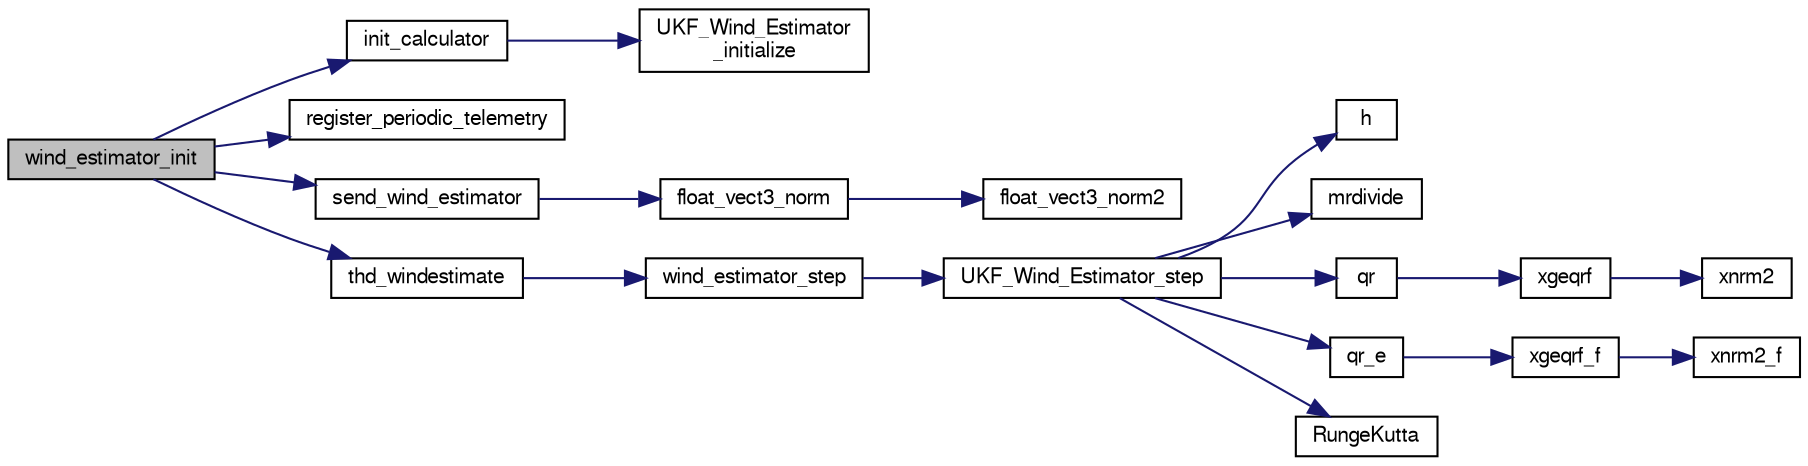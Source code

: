 digraph "wind_estimator_init"
{
  edge [fontname="FreeSans",fontsize="10",labelfontname="FreeSans",labelfontsize="10"];
  node [fontname="FreeSans",fontsize="10",shape=record];
  rankdir="LR";
  Node1 [label="wind_estimator_init",height=0.2,width=0.4,color="black", fillcolor="grey75", style="filled", fontcolor="black"];
  Node1 -> Node2 [color="midnightblue",fontsize="10",style="solid",fontname="FreeSans"];
  Node2 [label="init_calculator",height=0.2,width=0.4,color="black", fillcolor="white", style="filled",URL="$wind__estimator_8c.html#a74cc0278d635a265eaeb50c18bbaf1d4"];
  Node2 -> Node3 [color="midnightblue",fontsize="10",style="solid",fontname="FreeSans"];
  Node3 [label="UKF_Wind_Estimator\l_initialize",height=0.2,width=0.4,color="black", fillcolor="white", style="filled",URL="$UKF__Wind__Estimator_8c.html#a9f980617834e11ccd21d8799b9a54033"];
  Node1 -> Node4 [color="midnightblue",fontsize="10",style="solid",fontname="FreeSans"];
  Node4 [label="register_periodic_telemetry",height=0.2,width=0.4,color="black", fillcolor="white", style="filled",URL="$telemetry_8c.html#a8b8cf43739f06c54d16370c141b541a0",tooltip="Register a telemetry callback function. "];
  Node1 -> Node5 [color="midnightblue",fontsize="10",style="solid",fontname="FreeSans"];
  Node5 [label="send_wind_estimator",height=0.2,width=0.4,color="black", fillcolor="white", style="filled",URL="$wind__estimator_8c.html#a4a160ad72a16315f0e50d81fed996d12"];
  Node5 -> Node6 [color="midnightblue",fontsize="10",style="solid",fontname="FreeSans"];
  Node6 [label="float_vect3_norm",height=0.2,width=0.4,color="black", fillcolor="white", style="filled",URL="$group__math__algebra__float.html#gad33d6e2c6bf00d660031e57fb3675666"];
  Node6 -> Node7 [color="midnightblue",fontsize="10",style="solid",fontname="FreeSans"];
  Node7 [label="float_vect3_norm2",height=0.2,width=0.4,color="black", fillcolor="white", style="filled",URL="$group__math__algebra__float.html#gaf0812637c58834d3baff5cd82fa220d2"];
  Node1 -> Node8 [color="midnightblue",fontsize="10",style="solid",fontname="FreeSans"];
  Node8 [label="thd_windestimate",height=0.2,width=0.4,color="black", fillcolor="white", style="filled",URL="$wind__estimator_8c.html#a6952c23304a7c54b622c76cc1c70c6c9"];
  Node8 -> Node9 [color="midnightblue",fontsize="10",style="solid",fontname="FreeSans"];
  Node9 [label="wind_estimator_step",height=0.2,width=0.4,color="black", fillcolor="white", style="filled",URL="$wind__estimator_8c.html#a9625948d6ba7c62cb2603ce28bfb5d56"];
  Node9 -> Node10 [color="midnightblue",fontsize="10",style="solid",fontname="FreeSans"];
  Node10 [label="UKF_Wind_Estimator_step",height=0.2,width=0.4,color="black", fillcolor="white", style="filled",URL="$UKF__Wind__Estimator_8c.html#ace2249208dcb95cf298d03ea903f34b1"];
  Node10 -> Node11 [color="midnightblue",fontsize="10",style="solid",fontname="FreeSans"];
  Node11 [label="h",height=0.2,width=0.4,color="black", fillcolor="white", style="filled",URL="$UKF__Wind__Estimator_8c.html#a1b540e52aff26922bc43ff126fa35270"];
  Node10 -> Node12 [color="midnightblue",fontsize="10",style="solid",fontname="FreeSans"];
  Node12 [label="mrdivide",height=0.2,width=0.4,color="black", fillcolor="white", style="filled",URL="$UKF__Wind__Estimator_8c.html#a29ad0023311f9e9ebad58b94cfa5beff"];
  Node10 -> Node13 [color="midnightblue",fontsize="10",style="solid",fontname="FreeSans"];
  Node13 [label="qr",height=0.2,width=0.4,color="black", fillcolor="white", style="filled",URL="$UKF__Wind__Estimator_8c.html#ab9fd07eef78a8a550bcd859339c5f401"];
  Node13 -> Node14 [color="midnightblue",fontsize="10",style="solid",fontname="FreeSans"];
  Node14 [label="xgeqrf",height=0.2,width=0.4,color="black", fillcolor="white", style="filled",URL="$UKF__Wind__Estimator_8c.html#af1145125636356fc8ed4014a8552b5d3"];
  Node14 -> Node15 [color="midnightblue",fontsize="10",style="solid",fontname="FreeSans"];
  Node15 [label="xnrm2",height=0.2,width=0.4,color="black", fillcolor="white", style="filled",URL="$UKF__Wind__Estimator_8c.html#a91f88aec3e54f7da4348dc58aa23a06f"];
  Node10 -> Node16 [color="midnightblue",fontsize="10",style="solid",fontname="FreeSans"];
  Node16 [label="qr_e",height=0.2,width=0.4,color="black", fillcolor="white", style="filled",URL="$UKF__Wind__Estimator_8c.html#ab4ab517d47da4d5ce174742384ae56cd"];
  Node16 -> Node17 [color="midnightblue",fontsize="10",style="solid",fontname="FreeSans"];
  Node17 [label="xgeqrf_f",height=0.2,width=0.4,color="black", fillcolor="white", style="filled",URL="$UKF__Wind__Estimator_8c.html#a06fe0b982008d39df58d5c5f4808204e"];
  Node17 -> Node18 [color="midnightblue",fontsize="10",style="solid",fontname="FreeSans"];
  Node18 [label="xnrm2_f",height=0.2,width=0.4,color="black", fillcolor="white", style="filled",URL="$UKF__Wind__Estimator_8c.html#ae7791e7e2e302fdd54849037a36ac477"];
  Node10 -> Node19 [color="midnightblue",fontsize="10",style="solid",fontname="FreeSans"];
  Node19 [label="RungeKutta",height=0.2,width=0.4,color="black", fillcolor="white", style="filled",URL="$UKF__Wind__Estimator_8c.html#a3ce8106141d8e0474d84e6e8872b7318"];
}

